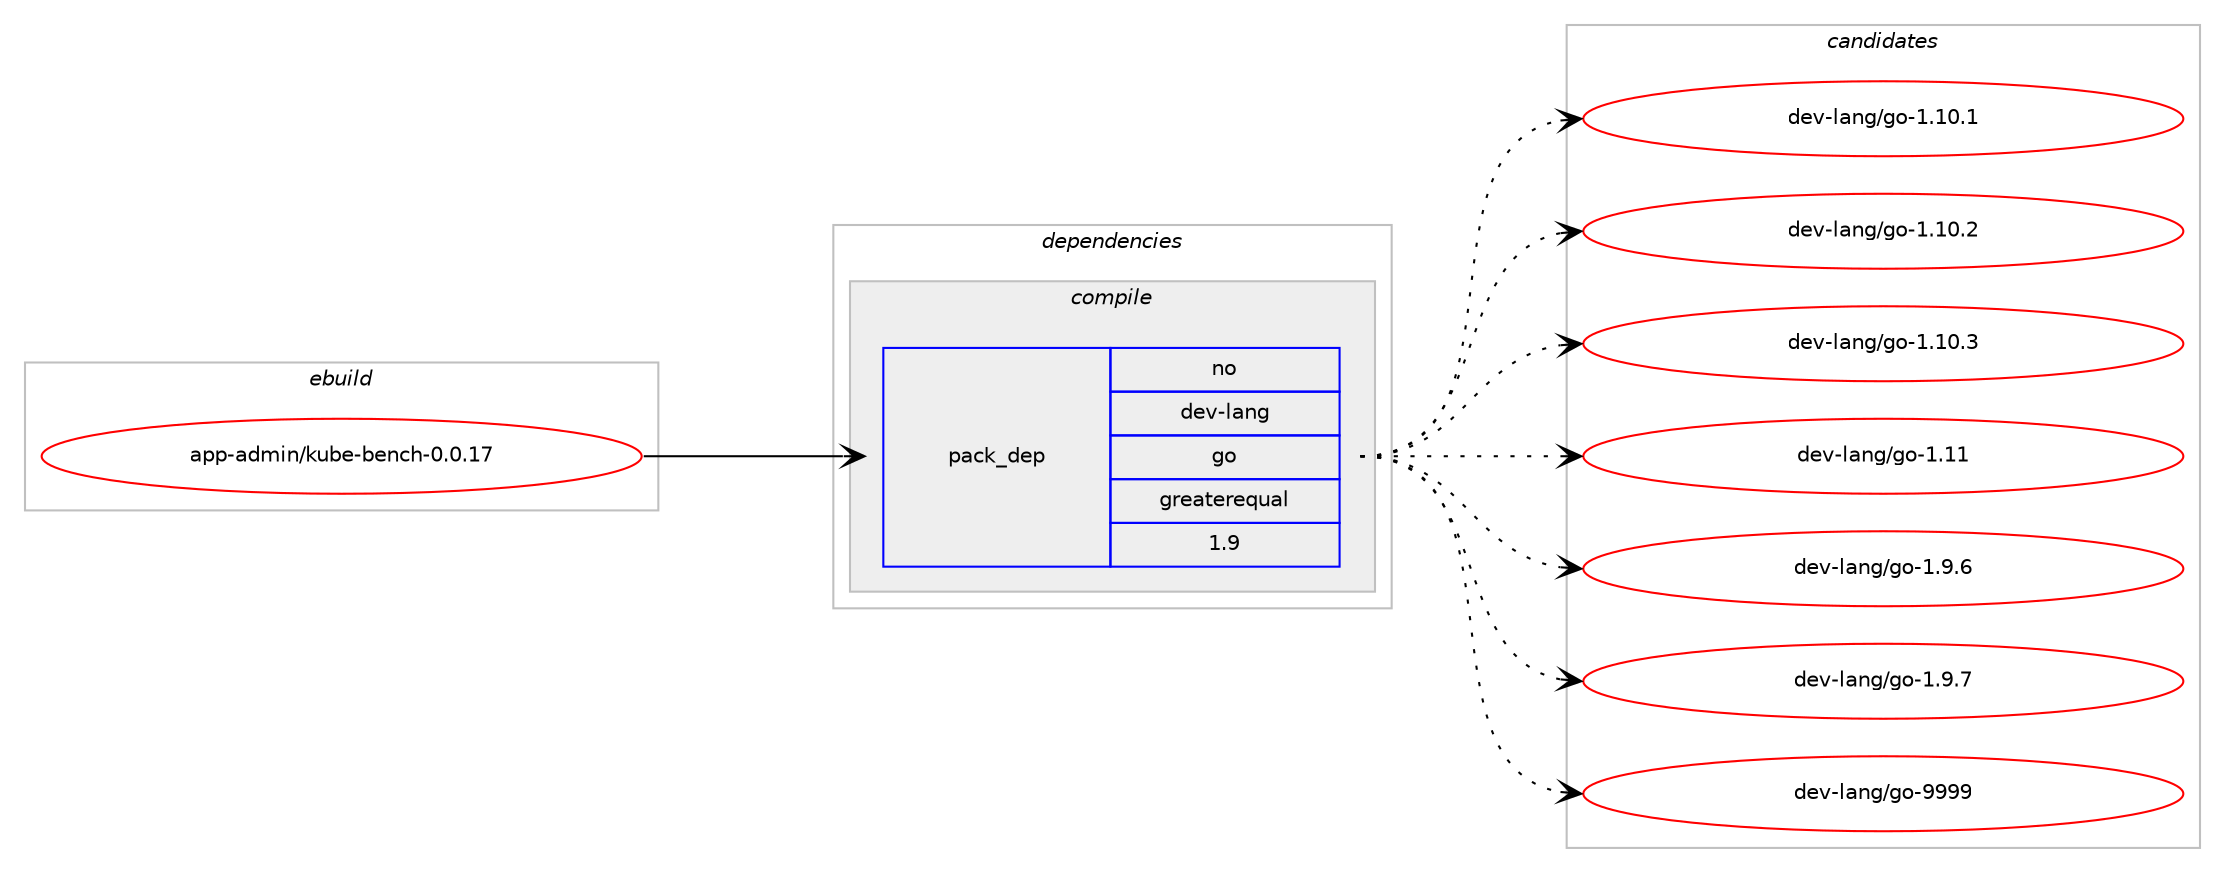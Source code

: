 digraph prolog {

# *************
# Graph options
# *************

newrank=true;
concentrate=true;
compound=true;
graph [rankdir=LR,fontname=Helvetica,fontsize=10,ranksep=1.5];#, ranksep=2.5, nodesep=0.2];
edge  [arrowhead=vee];
node  [fontname=Helvetica,fontsize=10];

# **********
# The ebuild
# **********

subgraph cluster_leftcol {
color=gray;
rank=same;
label=<<i>ebuild</i>>;
id [label="app-admin/kube-bench-0.0.17", color=red, width=4, href="../app-admin/kube-bench-0.0.17.svg"];
}

# ****************
# The dependencies
# ****************

subgraph cluster_midcol {
color=gray;
label=<<i>dependencies</i>>;
subgraph cluster_compile {
fillcolor="#eeeeee";
style=filled;
label=<<i>compile</i>>;
subgraph pack981 {
dependency1244 [label=<<TABLE BORDER="0" CELLBORDER="1" CELLSPACING="0" CELLPADDING="4" WIDTH="220"><TR><TD ROWSPAN="6" CELLPADDING="30">pack_dep</TD></TR><TR><TD WIDTH="110">no</TD></TR><TR><TD>dev-lang</TD></TR><TR><TD>go</TD></TR><TR><TD>greaterequal</TD></TR><TR><TD>1.9</TD></TR></TABLE>>, shape=none, color=blue];
}
id:e -> dependency1244:w [weight=20,style="solid",arrowhead="vee"];
}
subgraph cluster_compileandrun {
fillcolor="#eeeeee";
style=filled;
label=<<i>compile and run</i>>;
}
subgraph cluster_run {
fillcolor="#eeeeee";
style=filled;
label=<<i>run</i>>;
}
}

# **************
# The candidates
# **************

subgraph cluster_choices {
rank=same;
color=gray;
label=<<i>candidates</i>>;

subgraph choice981 {
color=black;
nodesep=1;
choice10010111845108971101034710311145494649484649 [label="dev-lang/go-1.10.1", color=red, width=4,href="../dev-lang/go-1.10.1.svg"];
choice10010111845108971101034710311145494649484650 [label="dev-lang/go-1.10.2", color=red, width=4,href="../dev-lang/go-1.10.2.svg"];
choice10010111845108971101034710311145494649484651 [label="dev-lang/go-1.10.3", color=red, width=4,href="../dev-lang/go-1.10.3.svg"];
choice1001011184510897110103471031114549464949 [label="dev-lang/go-1.11", color=red, width=4,href="../dev-lang/go-1.11.svg"];
choice100101118451089711010347103111454946574654 [label="dev-lang/go-1.9.6", color=red, width=4,href="../dev-lang/go-1.9.6.svg"];
choice100101118451089711010347103111454946574655 [label="dev-lang/go-1.9.7", color=red, width=4,href="../dev-lang/go-1.9.7.svg"];
choice1001011184510897110103471031114557575757 [label="dev-lang/go-9999", color=red, width=4,href="../dev-lang/go-9999.svg"];
dependency1244:e -> choice10010111845108971101034710311145494649484649:w [style=dotted,weight="100"];
dependency1244:e -> choice10010111845108971101034710311145494649484650:w [style=dotted,weight="100"];
dependency1244:e -> choice10010111845108971101034710311145494649484651:w [style=dotted,weight="100"];
dependency1244:e -> choice1001011184510897110103471031114549464949:w [style=dotted,weight="100"];
dependency1244:e -> choice100101118451089711010347103111454946574654:w [style=dotted,weight="100"];
dependency1244:e -> choice100101118451089711010347103111454946574655:w [style=dotted,weight="100"];
dependency1244:e -> choice1001011184510897110103471031114557575757:w [style=dotted,weight="100"];
}
}

}
